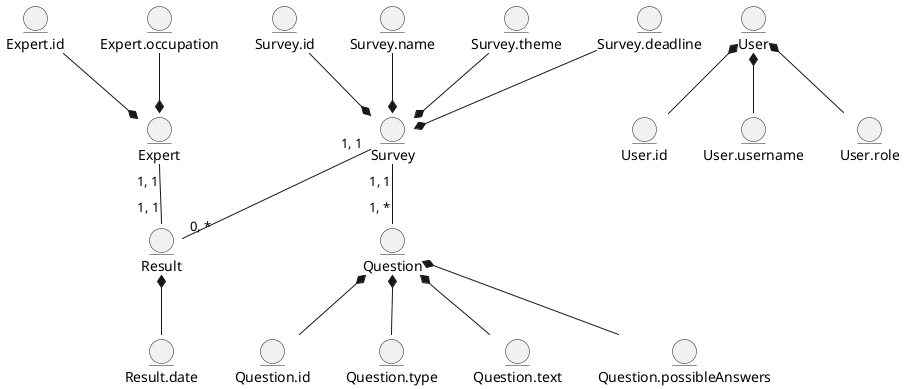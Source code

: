@startuml
  
  '-----Пользователи-----'
  '-Пользователь-'
  entity User
  entity User.id
  entity User.username
  entity User.role
  '-Эксперт-'
  entity Expert
  entity Expert.id
  entity Expert.occupation
  
  '-----Объекты-----'
  '-Опрос-'
  entity Survey
  entity Survey.id
  entity Survey.name
  entity Survey.theme
  entity Survey.deadline
  '-Вопрос-'
  entity Question
  entity Question.id
  entity Question.type
  entity Question.text
  entity Question.possibleAnswers
  '-Ответы на анкеты-'
  entity Result
  entity Result.date
  
  
  '-----Пользователи-----'
  '-Пользователь-'
  User.id -u-* User
  User.username -u-* User
  User.role -u-* User
  '-Эксперт-'
  Expert.id -d-* Expert
  Expert.occupation -d-* Expert
  
  '-----Объекты-----'
  '-Связи-'
  Question "1, *" -u- "1, 1" Survey
  Result "0, *" -u- "1, 1" Survey
  Result "1, 1" -u- "1, 1" Expert
  '-Опрос-'
  Survey.id -d-* Survey
  Survey.name -d-* Survey
  Survey.theme -d-* Survey
  Survey.deadline -d-* Survey
  '-Вопрос-'
  Question.id -u-* Question
  Question.type -u-* Question
  Question.text -u-* Question
  Question.possibleAnswers -u-* Question
  '-Ответы на анкеты-'
  Result.date -u-* Result
  
@enduml
